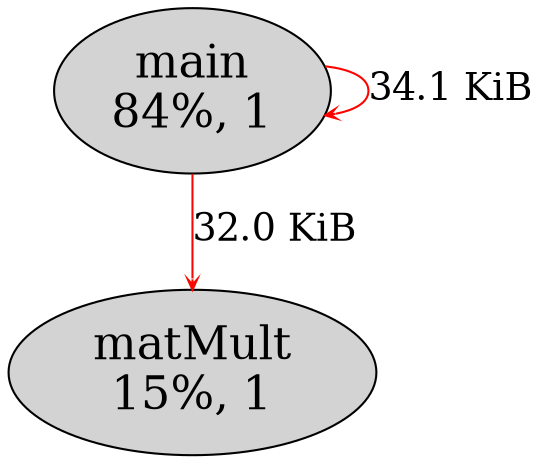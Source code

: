 digraph {
graph [];
edge [fontsize=18, arrowhead=vee, arrowsize=0.5];
"1" [label=" main \n84%, 1" fontcolor=black, style=filled, fontsize=22];
"2" [label=" matMult \n15%, 1" fontcolor=black, style=filled, fontsize=22];
"1"->"1"[ label="34.1 KiB" color = "#fe0200"]
"1"->"2"[ label="32.0 KiB" color = "#f80800"]
}

